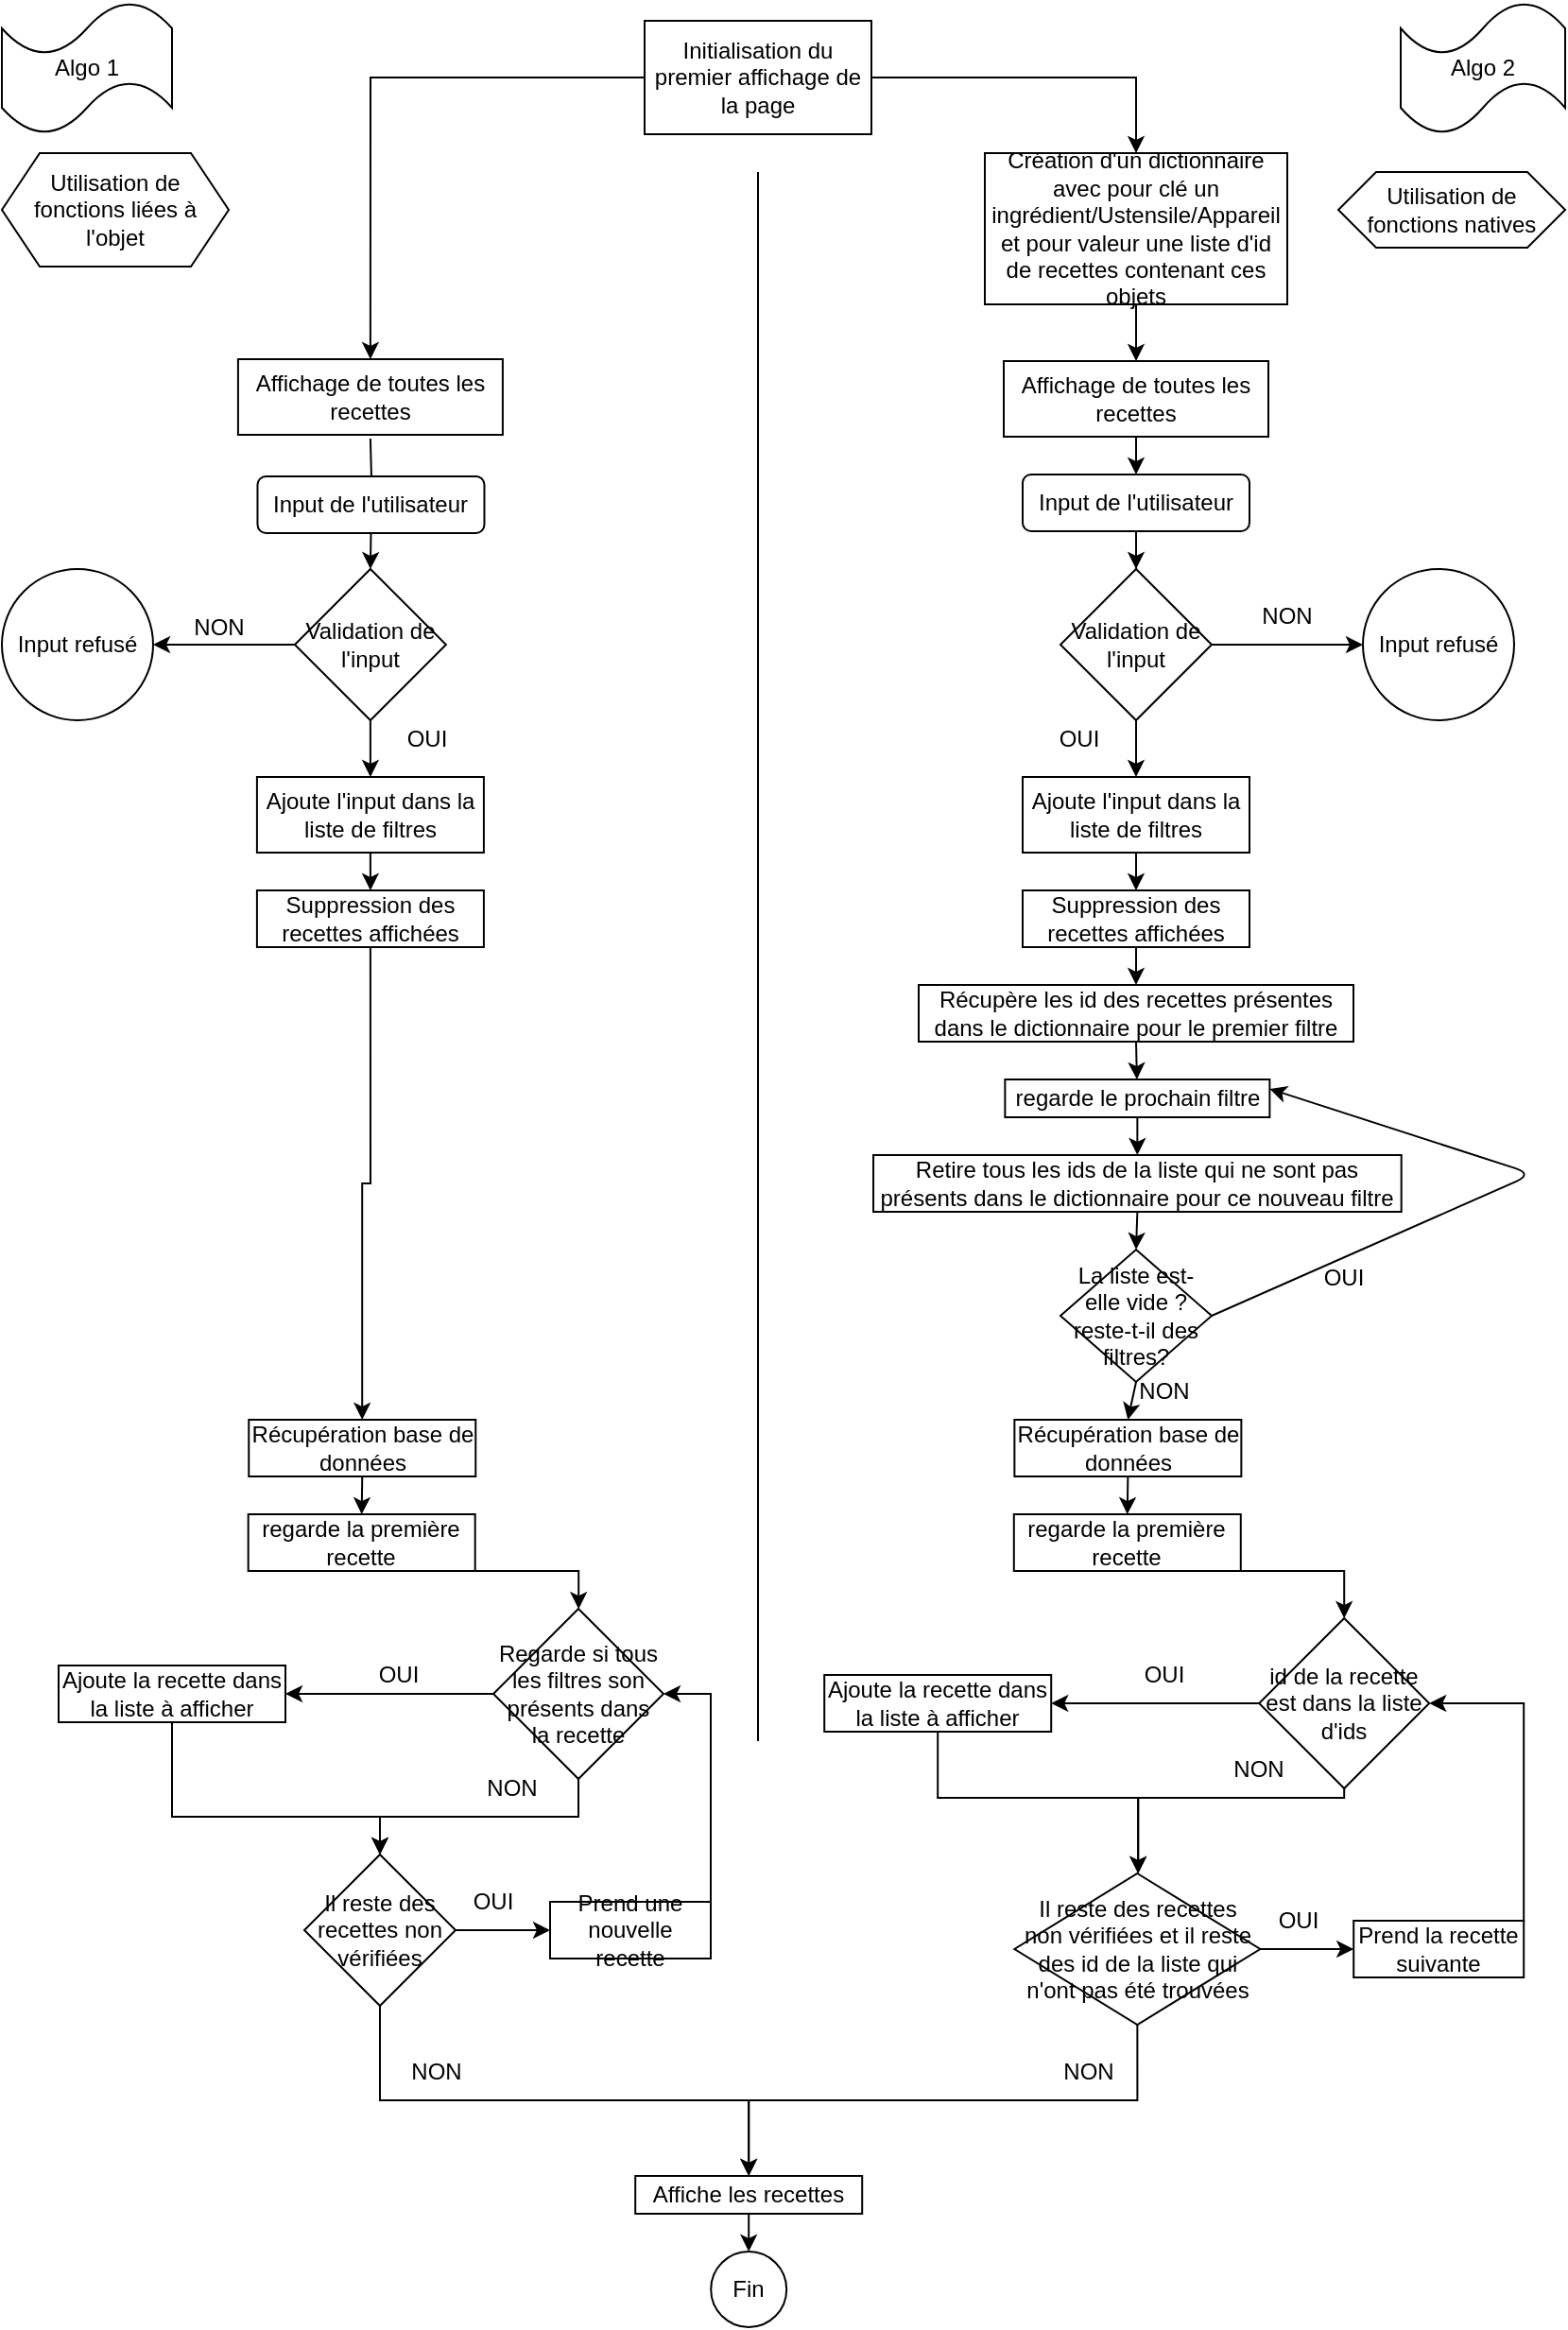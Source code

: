 <mxfile>
    <diagram name="Page-1" id="oObEu-THmnJyNQyAg0bx">
        <mxGraphModel dx="885" dy="438" grid="1" gridSize="10" guides="1" tooltips="1" connect="1" arrows="1" fold="1" page="1" pageScale="1" pageWidth="827" pageHeight="1169" math="0" shadow="0">
            <root>
                <mxCell id="0"/>
                <mxCell id="1" parent="0"/>
                <mxCell id="Otjnma4OZYYBcLAzFUDV-6" style="edgeStyle=orthogonalEdgeStyle;rounded=0;orthogonalLoop=1;jettySize=auto;html=1;exitX=0;exitY=0.5;exitDx=0;exitDy=0;entryX=0.5;entryY=0;entryDx=0;entryDy=0;" parent="1" source="Otjnma4OZYYBcLAzFUDV-1" target="Otjnma4OZYYBcLAzFUDV-8" edge="1">
                    <mxGeometry relative="1" as="geometry">
                        <mxPoint x="200" y="80" as="targetPoint"/>
                    </mxGeometry>
                </mxCell>
                <mxCell id="Otjnma4OZYYBcLAzFUDV-7" style="edgeStyle=orthogonalEdgeStyle;rounded=0;orthogonalLoop=1;jettySize=auto;html=1;exitX=1;exitY=0.5;exitDx=0;exitDy=0;" parent="1" source="Otjnma4OZYYBcLAzFUDV-1" target="Otjnma4OZYYBcLAzFUDV-11" edge="1">
                    <mxGeometry relative="1" as="geometry">
                        <mxPoint x="600" y="80" as="targetPoint"/>
                    </mxGeometry>
                </mxCell>
                <mxCell id="Otjnma4OZYYBcLAzFUDV-1" value="Initialisation du premier affichage de la page" style="rounded=0;whiteSpace=wrap;html=1;" parent="1" vertex="1">
                    <mxGeometry x="340" y="10" width="120" height="60" as="geometry"/>
                </mxCell>
                <mxCell id="Otjnma4OZYYBcLAzFUDV-2" value="" style="endArrow=none;html=1;rounded=0;" parent="1" edge="1">
                    <mxGeometry width="50" height="50" relative="1" as="geometry">
                        <mxPoint x="400" y="920" as="sourcePoint"/>
                        <mxPoint x="400" y="90" as="targetPoint"/>
                    </mxGeometry>
                </mxCell>
                <mxCell id="Otjnma4OZYYBcLAzFUDV-4" value="Algo 2" style="shape=tape;whiteSpace=wrap;html=1;" parent="1" vertex="1">
                    <mxGeometry x="740" width="87" height="70" as="geometry"/>
                </mxCell>
                <mxCell id="Otjnma4OZYYBcLAzFUDV-5" value="Algo 1" style="shape=tape;whiteSpace=wrap;html=1;" parent="1" vertex="1">
                    <mxGeometry width="90" height="70" as="geometry"/>
                </mxCell>
                <mxCell id="Otjnma4OZYYBcLAzFUDV-17" style="edgeStyle=orthogonalEdgeStyle;rounded=0;orthogonalLoop=1;jettySize=auto;html=1;exitX=0.5;exitY=1;exitDx=0;exitDy=0;" parent="1" target="Otjnma4OZYYBcLAzFUDV-18" edge="1">
                    <mxGeometry relative="1" as="geometry">
                        <mxPoint x="195.244" y="281" as="targetPoint"/>
                        <mxPoint x="194.95" y="231" as="sourcePoint"/>
                    </mxGeometry>
                </mxCell>
                <mxCell id="Otjnma4OZYYBcLAzFUDV-8" value="Affichage de toutes les recettes" style="rounded=0;whiteSpace=wrap;html=1;" parent="1" vertex="1">
                    <mxGeometry x="124.95" y="189" width="140" height="40" as="geometry"/>
                </mxCell>
                <mxCell id="Otjnma4OZYYBcLAzFUDV-14" style="edgeStyle=orthogonalEdgeStyle;rounded=0;orthogonalLoop=1;jettySize=auto;html=1;exitX=0.5;exitY=1;exitDx=0;exitDy=0;" parent="1" source="Otjnma4OZYYBcLAzFUDV-11" target="Otjnma4OZYYBcLAzFUDV-15" edge="1">
                    <mxGeometry relative="1" as="geometry">
                        <mxPoint x="600.138" y="220" as="targetPoint"/>
                    </mxGeometry>
                </mxCell>
                <mxCell id="Otjnma4OZYYBcLAzFUDV-11" value="Création d'un dictionnaire avec pour clé un ingrédient/Ustensile/Appareil et pour valeur une liste d'id de recettes contenant ces objets" style="rounded=0;whiteSpace=wrap;html=1;" parent="1" vertex="1">
                    <mxGeometry x="520" y="80" width="160" height="80" as="geometry"/>
                </mxCell>
                <mxCell id="Otjnma4OZYYBcLAzFUDV-19" style="edgeStyle=orthogonalEdgeStyle;rounded=0;orthogonalLoop=1;jettySize=auto;html=1;exitX=0.5;exitY=1;exitDx=0;exitDy=0;entryX=0.5;entryY=0;entryDx=0;entryDy=0;" parent="1" source="Otjnma4OZYYBcLAzFUDV-15" target="Otjnma4OZYYBcLAzFUDV-20" edge="1">
                    <mxGeometry relative="1" as="geometry">
                        <mxPoint x="600" y="250" as="targetPoint"/>
                    </mxGeometry>
                </mxCell>
                <mxCell id="Otjnma4OZYYBcLAzFUDV-15" value="Affichage de toutes les recettes" style="rounded=0;whiteSpace=wrap;html=1;" parent="1" vertex="1">
                    <mxGeometry x="530" y="190" width="140" height="40" as="geometry"/>
                </mxCell>
                <mxCell id="Otjnma4OZYYBcLAzFUDV-23" style="edgeStyle=orthogonalEdgeStyle;rounded=0;orthogonalLoop=1;jettySize=auto;html=1;exitX=0.5;exitY=1;exitDx=0;exitDy=0;entryX=0.5;entryY=0;entryDx=0;entryDy=0;" parent="1" source="Otjnma4OZYYBcLAzFUDV-18" target="Otjnma4OZYYBcLAzFUDV-22" edge="1">
                    <mxGeometry relative="1" as="geometry"/>
                </mxCell>
                <mxCell id="Otjnma4OZYYBcLAzFUDV-18" value="Input de l'utilisateur" style="rounded=1;whiteSpace=wrap;html=1;" parent="1" vertex="1">
                    <mxGeometry x="135.24" y="251" width="120" height="30" as="geometry"/>
                </mxCell>
                <mxCell id="Otjnma4OZYYBcLAzFUDV-24" style="edgeStyle=orthogonalEdgeStyle;rounded=0;orthogonalLoop=1;jettySize=auto;html=1;exitX=0.5;exitY=1;exitDx=0;exitDy=0;" parent="1" source="Otjnma4OZYYBcLAzFUDV-20" target="Otjnma4OZYYBcLAzFUDV-25" edge="1">
                    <mxGeometry relative="1" as="geometry">
                        <mxPoint x="600" y="300" as="targetPoint"/>
                    </mxGeometry>
                </mxCell>
                <mxCell id="Otjnma4OZYYBcLAzFUDV-20" value="Input de l'utilisateur" style="rounded=1;whiteSpace=wrap;html=1;" parent="1" vertex="1">
                    <mxGeometry x="540" y="250" width="120" height="30" as="geometry"/>
                </mxCell>
                <mxCell id="Otjnma4OZYYBcLAzFUDV-26" style="edgeStyle=orthogonalEdgeStyle;rounded=0;orthogonalLoop=1;jettySize=auto;html=1;exitX=0;exitY=0.5;exitDx=0;exitDy=0;entryX=1;entryY=0.5;entryDx=0;entryDy=0;" parent="1" source="Otjnma4OZYYBcLAzFUDV-22" target="Otjnma4OZYYBcLAzFUDV-31" edge="1">
                    <mxGeometry relative="1" as="geometry">
                        <mxPoint x="74.95" y="351" as="targetPoint"/>
                    </mxGeometry>
                </mxCell>
                <mxCell id="Otjnma4OZYYBcLAzFUDV-29" style="edgeStyle=orthogonalEdgeStyle;rounded=0;orthogonalLoop=1;jettySize=auto;html=1;exitX=0.5;exitY=1;exitDx=0;exitDy=0;entryX=0.5;entryY=0;entryDx=0;entryDy=0;" parent="1" source="Otjnma4OZYYBcLAzFUDV-22" target="Otjnma4OZYYBcLAzFUDV-42" edge="1">
                    <mxGeometry relative="1" as="geometry">
                        <mxPoint x="194.95" y="431" as="targetPoint"/>
                    </mxGeometry>
                </mxCell>
                <mxCell id="Otjnma4OZYYBcLAzFUDV-22" value="Validation de l'input" style="rhombus;whiteSpace=wrap;html=1;" parent="1" vertex="1">
                    <mxGeometry x="154.95" y="300" width="80" height="80" as="geometry"/>
                </mxCell>
                <mxCell id="C8F3fwDgA8m-oNO4tFpo-1" style="edgeStyle=orthogonalEdgeStyle;rounded=0;orthogonalLoop=1;jettySize=auto;html=1;exitX=1;exitY=0.5;exitDx=0;exitDy=0;" parent="1" source="Otjnma4OZYYBcLAzFUDV-25" target="C8F3fwDgA8m-oNO4tFpo-2" edge="1">
                    <mxGeometry relative="1" as="geometry">
                        <mxPoint x="720" y="340" as="targetPoint"/>
                    </mxGeometry>
                </mxCell>
                <mxCell id="C8F3fwDgA8m-oNO4tFpo-5" style="edgeStyle=orthogonalEdgeStyle;rounded=0;orthogonalLoop=1;jettySize=auto;html=1;exitX=0.5;exitY=1;exitDx=0;exitDy=0;entryX=0.5;entryY=0;entryDx=0;entryDy=0;" parent="1" source="Otjnma4OZYYBcLAzFUDV-25" target="C8F3fwDgA8m-oNO4tFpo-6" edge="1">
                    <mxGeometry relative="1" as="geometry">
                        <mxPoint x="600" y="410" as="targetPoint"/>
                    </mxGeometry>
                </mxCell>
                <mxCell id="Otjnma4OZYYBcLAzFUDV-25" value="Validation de l'input" style="rhombus;whiteSpace=wrap;html=1;" parent="1" vertex="1">
                    <mxGeometry x="560" y="300" width="80" height="80" as="geometry"/>
                </mxCell>
                <mxCell id="Otjnma4OZYYBcLAzFUDV-28" value="NON" style="text;html=1;strokeColor=none;fillColor=none;align=center;verticalAlign=middle;whiteSpace=wrap;rounded=0;" parent="1" vertex="1">
                    <mxGeometry x="84.95" y="321" width="60" height="20" as="geometry"/>
                </mxCell>
                <mxCell id="Otjnma4OZYYBcLAzFUDV-30" value="OUI" style="text;html=1;strokeColor=none;fillColor=none;align=center;verticalAlign=middle;whiteSpace=wrap;rounded=0;" parent="1" vertex="1">
                    <mxGeometry x="194.95" y="375" width="60" height="30" as="geometry"/>
                </mxCell>
                <mxCell id="Otjnma4OZYYBcLAzFUDV-31" value="Input refusé" style="ellipse;whiteSpace=wrap;html=1;aspect=fixed;" parent="1" vertex="1">
                    <mxGeometry y="300" width="80" height="80" as="geometry"/>
                </mxCell>
                <mxCell id="Otjnma4OZYYBcLAzFUDV-35" style="edgeStyle=orthogonalEdgeStyle;rounded=0;orthogonalLoop=1;jettySize=auto;html=1;exitX=0.5;exitY=1;exitDx=0;exitDy=0;" parent="1" source="Otjnma4OZYYBcLAzFUDV-34" target="Otjnma4OZYYBcLAzFUDV-38" edge="1">
                    <mxGeometry relative="1" as="geometry">
                        <mxPoint x="195.516" y="531" as="targetPoint"/>
                    </mxGeometry>
                </mxCell>
                <mxCell id="Otjnma4OZYYBcLAzFUDV-34" value="Suppression des recettes affichées" style="rounded=0;whiteSpace=wrap;html=1;" parent="1" vertex="1">
                    <mxGeometry x="134.95" y="470" width="120" height="30" as="geometry"/>
                </mxCell>
                <mxCell id="Otjnma4OZYYBcLAzFUDV-40" style="edgeStyle=orthogonalEdgeStyle;rounded=0;orthogonalLoop=1;jettySize=auto;html=1;exitX=0.5;exitY=1;exitDx=0;exitDy=0;entryX=0.5;entryY=0;entryDx=0;entryDy=0;" parent="1" source="Otjnma4OZYYBcLAzFUDV-38" target="Otjnma4OZYYBcLAzFUDV-39" edge="1">
                    <mxGeometry relative="1" as="geometry"/>
                </mxCell>
                <mxCell id="Otjnma4OZYYBcLAzFUDV-38" value="Récupération base de données" style="rounded=0;whiteSpace=wrap;html=1;" parent="1" vertex="1">
                    <mxGeometry x="130.63" y="750" width="120" height="30" as="geometry"/>
                </mxCell>
                <mxCell id="Otjnma4OZYYBcLAzFUDV-44" style="edgeStyle=orthogonalEdgeStyle;rounded=0;orthogonalLoop=1;jettySize=auto;html=1;exitX=0.5;exitY=1;exitDx=0;exitDy=0;" parent="1" source="Otjnma4OZYYBcLAzFUDV-39" target="Otjnma4OZYYBcLAzFUDV-45" edge="1">
                    <mxGeometry relative="1" as="geometry">
                        <mxPoint x="190.63" y="791.0" as="targetPoint"/>
                        <Array as="points">
                            <mxPoint x="305.1" y="830"/>
                        </Array>
                    </mxGeometry>
                </mxCell>
                <mxCell id="Otjnma4OZYYBcLAzFUDV-39" value="regarde la première recette" style="rounded=0;whiteSpace=wrap;html=1;" parent="1" vertex="1">
                    <mxGeometry x="130.34" y="800" width="120" height="30" as="geometry"/>
                </mxCell>
                <mxCell id="Otjnma4OZYYBcLAzFUDV-43" style="edgeStyle=orthogonalEdgeStyle;rounded=0;orthogonalLoop=1;jettySize=auto;html=1;exitX=0.5;exitY=1;exitDx=0;exitDy=0;entryX=0.5;entryY=0;entryDx=0;entryDy=0;" parent="1" source="Otjnma4OZYYBcLAzFUDV-42" target="Otjnma4OZYYBcLAzFUDV-34" edge="1">
                    <mxGeometry relative="1" as="geometry"/>
                </mxCell>
                <mxCell id="Otjnma4OZYYBcLAzFUDV-42" value="Ajoute l'input dans la liste de filtres" style="rounded=0;whiteSpace=wrap;html=1;" parent="1" vertex="1">
                    <mxGeometry x="134.95" y="410" width="120" height="40" as="geometry"/>
                </mxCell>
                <mxCell id="Otjnma4OZYYBcLAzFUDV-46" style="edgeStyle=orthogonalEdgeStyle;rounded=0;orthogonalLoop=1;jettySize=auto;html=1;exitX=0;exitY=0.5;exitDx=0;exitDy=0;" parent="1" source="Otjnma4OZYYBcLAzFUDV-45" target="Otjnma4OZYYBcLAzFUDV-48" edge="1">
                    <mxGeometry relative="1" as="geometry">
                        <mxPoint x="150.0" y="895" as="targetPoint"/>
                    </mxGeometry>
                </mxCell>
                <mxCell id="Otjnma4OZYYBcLAzFUDV-47" style="edgeStyle=orthogonalEdgeStyle;rounded=0;orthogonalLoop=1;jettySize=auto;html=1;exitX=0.5;exitY=1;exitDx=0;exitDy=0;" parent="1" source="Otjnma4OZYYBcLAzFUDV-45" target="Otjnma4OZYYBcLAzFUDV-51" edge="1">
                    <mxGeometry relative="1" as="geometry">
                        <mxPoint x="230.0" y="980" as="targetPoint"/>
                    </mxGeometry>
                </mxCell>
                <mxCell id="Otjnma4OZYYBcLAzFUDV-45" value="Regarde si tous les filtres son présents dans la recette" style="rhombus;whiteSpace=wrap;html=1;" parent="1" vertex="1">
                    <mxGeometry x="260" y="850" width="90" height="90" as="geometry"/>
                </mxCell>
                <mxCell id="Otjnma4OZYYBcLAzFUDV-52" style="edgeStyle=orthogonalEdgeStyle;rounded=0;orthogonalLoop=1;jettySize=auto;html=1;exitX=0.5;exitY=1;exitDx=0;exitDy=0;entryX=0.5;entryY=0;entryDx=0;entryDy=0;" parent="1" source="Otjnma4OZYYBcLAzFUDV-48" target="Otjnma4OZYYBcLAzFUDV-51" edge="1">
                    <mxGeometry relative="1" as="geometry">
                        <Array as="points">
                            <mxPoint x="90" y="960"/>
                            <mxPoint x="200.0" y="960"/>
                        </Array>
                    </mxGeometry>
                </mxCell>
                <mxCell id="Otjnma4OZYYBcLAzFUDV-48" value="Ajoute la recette dans la liste à afficher" style="rounded=0;whiteSpace=wrap;html=1;" parent="1" vertex="1">
                    <mxGeometry x="30.0" y="880" width="120" height="30" as="geometry"/>
                </mxCell>
                <mxCell id="Otjnma4OZYYBcLAzFUDV-49" value="OUI" style="text;html=1;strokeColor=none;fillColor=none;align=center;verticalAlign=middle;whiteSpace=wrap;rounded=0;" parent="1" vertex="1">
                    <mxGeometry x="180.0" y="870" width="60" height="30" as="geometry"/>
                </mxCell>
                <mxCell id="Otjnma4OZYYBcLAzFUDV-55" style="edgeStyle=orthogonalEdgeStyle;rounded=0;orthogonalLoop=1;jettySize=auto;html=1;exitX=1;exitY=0.5;exitDx=0;exitDy=0;" parent="1" source="Otjnma4OZYYBcLAzFUDV-51" target="Otjnma4OZYYBcLAzFUDV-56" edge="1">
                    <mxGeometry relative="1" as="geometry">
                        <mxPoint x="280" y="1020.333" as="targetPoint"/>
                    </mxGeometry>
                </mxCell>
                <mxCell id="Otjnma4OZYYBcLAzFUDV-59" style="edgeStyle=orthogonalEdgeStyle;rounded=0;orthogonalLoop=1;jettySize=auto;html=1;exitX=0.5;exitY=1;exitDx=0;exitDy=0;entryX=0.5;entryY=0;entryDx=0;entryDy=0;" parent="1" source="Otjnma4OZYYBcLAzFUDV-51" target="Otjnma4OZYYBcLAzFUDV-60" edge="1">
                    <mxGeometry relative="1" as="geometry">
                        <mxPoint x="400" y="1140" as="targetPoint"/>
                        <Array as="points">
                            <mxPoint x="200" y="1110"/>
                            <mxPoint x="395" y="1110"/>
                        </Array>
                    </mxGeometry>
                </mxCell>
                <mxCell id="Otjnma4OZYYBcLAzFUDV-51" value="Il reste des recettes non vérifiées" style="rhombus;whiteSpace=wrap;html=1;" parent="1" vertex="1">
                    <mxGeometry x="160.0" y="980" width="80" height="80" as="geometry"/>
                </mxCell>
                <mxCell id="Otjnma4OZYYBcLAzFUDV-53" value="NON" style="text;html=1;strokeColor=none;fillColor=none;align=center;verticalAlign=middle;whiteSpace=wrap;rounded=0;" parent="1" vertex="1">
                    <mxGeometry x="240" y="930" width="60" height="30" as="geometry"/>
                </mxCell>
                <mxCell id="Otjnma4OZYYBcLAzFUDV-57" style="edgeStyle=orthogonalEdgeStyle;rounded=0;orthogonalLoop=1;jettySize=auto;html=1;exitX=1;exitY=0;exitDx=0;exitDy=0;entryX=1;entryY=0.5;entryDx=0;entryDy=0;" parent="1" source="Otjnma4OZYYBcLAzFUDV-56" target="Otjnma4OZYYBcLAzFUDV-45" edge="1">
                    <mxGeometry relative="1" as="geometry">
                        <Array as="points">
                            <mxPoint x="375.1" y="895"/>
                        </Array>
                    </mxGeometry>
                </mxCell>
                <mxCell id="Otjnma4OZYYBcLAzFUDV-56" value="Prend une nouvelle recette" style="rounded=0;whiteSpace=wrap;html=1;" parent="1" vertex="1">
                    <mxGeometry x="290" y="1005" width="85" height="30" as="geometry"/>
                </mxCell>
                <mxCell id="Otjnma4OZYYBcLAzFUDV-58" value="OUI" style="text;html=1;strokeColor=none;fillColor=none;align=center;verticalAlign=middle;whiteSpace=wrap;rounded=0;" parent="1" vertex="1">
                    <mxGeometry x="230.0" y="990" width="60" height="30" as="geometry"/>
                </mxCell>
                <mxCell id="Otjnma4OZYYBcLAzFUDV-62" style="edgeStyle=orthogonalEdgeStyle;rounded=0;orthogonalLoop=1;jettySize=auto;html=1;exitX=0.5;exitY=1;exitDx=0;exitDy=0;entryX=0.5;entryY=0;entryDx=0;entryDy=0;" parent="1" source="Otjnma4OZYYBcLAzFUDV-60" target="Otjnma4OZYYBcLAzFUDV-64" edge="1">
                    <mxGeometry relative="1" as="geometry">
                        <mxPoint x="395.1" y="1190" as="targetPoint"/>
                    </mxGeometry>
                </mxCell>
                <mxCell id="Otjnma4OZYYBcLAzFUDV-60" value="Affiche les recettes" style="rounded=0;whiteSpace=wrap;html=1;" parent="1" vertex="1">
                    <mxGeometry x="335.1" y="1150" width="120" height="20" as="geometry"/>
                </mxCell>
                <mxCell id="Otjnma4OZYYBcLAzFUDV-64" value="Fin" style="ellipse;whiteSpace=wrap;html=1;aspect=fixed;" parent="1" vertex="1">
                    <mxGeometry x="375.1" y="1190" width="40" height="40" as="geometry"/>
                </mxCell>
                <mxCell id="C8F3fwDgA8m-oNO4tFpo-2" value="Input refusé" style="ellipse;whiteSpace=wrap;html=1;aspect=fixed;" parent="1" vertex="1">
                    <mxGeometry x="720" y="300" width="80" height="80" as="geometry"/>
                </mxCell>
                <mxCell id="C8F3fwDgA8m-oNO4tFpo-4" value="NON" style="text;html=1;strokeColor=none;fillColor=none;align=center;verticalAlign=middle;whiteSpace=wrap;rounded=0;" parent="1" vertex="1">
                    <mxGeometry x="650" y="310" width="60" height="30" as="geometry"/>
                </mxCell>
                <mxCell id="C8F3fwDgA8m-oNO4tFpo-11" style="edgeStyle=orthogonalEdgeStyle;rounded=0;orthogonalLoop=1;jettySize=auto;html=1;exitX=0.5;exitY=1;exitDx=0;exitDy=0;entryX=0.5;entryY=0;entryDx=0;entryDy=0;" parent="1" source="C8F3fwDgA8m-oNO4tFpo-6" target="C8F3fwDgA8m-oNO4tFpo-10" edge="1">
                    <mxGeometry relative="1" as="geometry"/>
                </mxCell>
                <mxCell id="C8F3fwDgA8m-oNO4tFpo-6" value="Ajoute l'input dans la liste de filtres" style="rounded=0;whiteSpace=wrap;html=1;" parent="1" vertex="1">
                    <mxGeometry x="540" y="410" width="120" height="40" as="geometry"/>
                </mxCell>
                <mxCell id="C8F3fwDgA8m-oNO4tFpo-8" value="OUI" style="text;html=1;strokeColor=none;fillColor=none;align=center;verticalAlign=middle;whiteSpace=wrap;rounded=0;" parent="1" vertex="1">
                    <mxGeometry x="540" y="380" width="60" height="20" as="geometry"/>
                </mxCell>
                <mxCell id="C8F3fwDgA8m-oNO4tFpo-14" style="edgeStyle=orthogonalEdgeStyle;rounded=0;orthogonalLoop=1;jettySize=auto;html=1;exitX=0.5;exitY=1;exitDx=0;exitDy=0;entryX=0.5;entryY=0;entryDx=0;entryDy=0;" parent="1" source="C8F3fwDgA8m-oNO4tFpo-10" target="C8F3fwDgA8m-oNO4tFpo-13" edge="1">
                    <mxGeometry relative="1" as="geometry"/>
                </mxCell>
                <mxCell id="C8F3fwDgA8m-oNO4tFpo-10" value="Suppression des recettes affichées" style="rounded=0;whiteSpace=wrap;html=1;" parent="1" vertex="1">
                    <mxGeometry x="540" y="470" width="120" height="30" as="geometry"/>
                </mxCell>
                <mxCell id="3" style="edgeStyle=none;html=1;exitX=0.5;exitY=1;exitDx=0;exitDy=0;" edge="1" parent="1" source="C8F3fwDgA8m-oNO4tFpo-13" target="4">
                    <mxGeometry relative="1" as="geometry">
                        <mxPoint x="600" y="560" as="targetPoint"/>
                    </mxGeometry>
                </mxCell>
                <mxCell id="C8F3fwDgA8m-oNO4tFpo-13" value="Récupère les id des recettes présentes dans le dictionnaire pour le premier filtre" style="rounded=0;whiteSpace=wrap;html=1;" parent="1" vertex="1">
                    <mxGeometry x="485" y="520" width="230" height="30" as="geometry"/>
                </mxCell>
                <mxCell id="C8F3fwDgA8m-oNO4tFpo-16" style="edgeStyle=orthogonalEdgeStyle;rounded=0;orthogonalLoop=1;jettySize=auto;html=1;exitX=0.5;exitY=1;exitDx=0;exitDy=0;entryX=0.5;entryY=0;entryDx=0;entryDy=0;" parent="1" source="C8F3fwDgA8m-oNO4tFpo-17" target="C8F3fwDgA8m-oNO4tFpo-19" edge="1">
                    <mxGeometry relative="1" as="geometry"/>
                </mxCell>
                <mxCell id="C8F3fwDgA8m-oNO4tFpo-17" value="Récupération base de données" style="rounded=0;whiteSpace=wrap;html=1;" parent="1" vertex="1">
                    <mxGeometry x="535.68" y="750" width="120" height="30" as="geometry"/>
                </mxCell>
                <mxCell id="C8F3fwDgA8m-oNO4tFpo-18" style="edgeStyle=orthogonalEdgeStyle;rounded=0;orthogonalLoop=1;jettySize=auto;html=1;exitX=0.5;exitY=1;exitDx=0;exitDy=0;" parent="1" source="C8F3fwDgA8m-oNO4tFpo-19" target="C8F3fwDgA8m-oNO4tFpo-22" edge="1">
                    <mxGeometry relative="1" as="geometry">
                        <mxPoint x="595.68" y="835.0" as="targetPoint"/>
                        <Array as="points">
                            <mxPoint x="710.1" y="830"/>
                        </Array>
                    </mxGeometry>
                </mxCell>
                <mxCell id="C8F3fwDgA8m-oNO4tFpo-19" value="regarde la première recette" style="rounded=0;whiteSpace=wrap;html=1;" parent="1" vertex="1">
                    <mxGeometry x="535.39" y="800" width="120" height="30" as="geometry"/>
                </mxCell>
                <mxCell id="C8F3fwDgA8m-oNO4tFpo-20" style="edgeStyle=orthogonalEdgeStyle;rounded=0;orthogonalLoop=1;jettySize=auto;html=1;exitX=0;exitY=0.5;exitDx=0;exitDy=0;entryX=1;entryY=0.5;entryDx=0;entryDy=0;" parent="1" source="C8F3fwDgA8m-oNO4tFpo-22" target="C8F3fwDgA8m-oNO4tFpo-26" edge="1">
                    <mxGeometry relative="1" as="geometry">
                        <mxPoint x="555.1" y="900" as="targetPoint"/>
                    </mxGeometry>
                </mxCell>
                <mxCell id="C8F3fwDgA8m-oNO4tFpo-21" style="edgeStyle=orthogonalEdgeStyle;rounded=0;orthogonalLoop=1;jettySize=auto;html=1;exitX=0.5;exitY=1;exitDx=0;exitDy=0;entryX=0.5;entryY=0;entryDx=0;entryDy=0;" parent="1" source="C8F3fwDgA8m-oNO4tFpo-22" target="C8F3fwDgA8m-oNO4tFpo-27" edge="1">
                    <mxGeometry relative="1" as="geometry">
                        <mxPoint x="605.1" y="985" as="targetPoint"/>
                        <Array as="points">
                            <mxPoint x="710.1" y="950"/>
                            <mxPoint x="601.1" y="950"/>
                            <mxPoint x="601.1" y="990"/>
                        </Array>
                    </mxGeometry>
                </mxCell>
                <mxCell id="C8F3fwDgA8m-oNO4tFpo-22" value="id de la recette est dans la liste d'ids" style="rhombus;whiteSpace=wrap;html=1;" parent="1" vertex="1">
                    <mxGeometry x="665.1" y="855" width="90" height="90" as="geometry"/>
                </mxCell>
                <mxCell id="C8F3fwDgA8m-oNO4tFpo-23" style="edgeStyle=orthogonalEdgeStyle;rounded=0;orthogonalLoop=1;jettySize=auto;html=1;entryX=0.5;entryY=0;entryDx=0;entryDy=0;exitX=0.5;exitY=1;exitDx=0;exitDy=0;" parent="1" source="C8F3fwDgA8m-oNO4tFpo-26" target="C8F3fwDgA8m-oNO4tFpo-27" edge="1">
                    <mxGeometry relative="1" as="geometry">
                        <mxPoint x="495.1" y="920" as="sourcePoint"/>
                        <mxPoint x="605.1" y="985" as="targetPoint"/>
                        <Array as="points">
                            <mxPoint x="495.1" y="950"/>
                            <mxPoint x="601.1" y="950"/>
                            <mxPoint x="601.1" y="990"/>
                        </Array>
                    </mxGeometry>
                </mxCell>
                <mxCell id="C8F3fwDgA8m-oNO4tFpo-24" value="OUI" style="text;html=1;strokeColor=none;fillColor=none;align=center;verticalAlign=middle;whiteSpace=wrap;rounded=0;" parent="1" vertex="1">
                    <mxGeometry x="585.1" y="870" width="60" height="30" as="geometry"/>
                </mxCell>
                <mxCell id="C8F3fwDgA8m-oNO4tFpo-25" value="NON" style="text;html=1;strokeColor=none;fillColor=none;align=center;verticalAlign=middle;whiteSpace=wrap;rounded=0;" parent="1" vertex="1">
                    <mxGeometry x="635.1" y="920" width="60" height="30" as="geometry"/>
                </mxCell>
                <mxCell id="C8F3fwDgA8m-oNO4tFpo-26" value="Ajoute la recette dans la liste à afficher" style="rounded=0;whiteSpace=wrap;html=1;" parent="1" vertex="1">
                    <mxGeometry x="435.1" y="885" width="120" height="30" as="geometry"/>
                </mxCell>
                <mxCell id="C8F3fwDgA8m-oNO4tFpo-29" style="edgeStyle=orthogonalEdgeStyle;rounded=0;orthogonalLoop=1;jettySize=auto;html=1;exitX=1;exitY=0.5;exitDx=0;exitDy=0;" parent="1" source="C8F3fwDgA8m-oNO4tFpo-27" target="C8F3fwDgA8m-oNO4tFpo-30" edge="1">
                    <mxGeometry relative="1" as="geometry">
                        <mxPoint x="715.1" y="1030.034" as="targetPoint"/>
                    </mxGeometry>
                </mxCell>
                <mxCell id="C8F3fwDgA8m-oNO4tFpo-33" style="edgeStyle=orthogonalEdgeStyle;rounded=0;orthogonalLoop=1;jettySize=auto;html=1;exitX=0.5;exitY=1;exitDx=0;exitDy=0;entryX=0.5;entryY=0;entryDx=0;entryDy=0;" parent="1" source="C8F3fwDgA8m-oNO4tFpo-27" target="Otjnma4OZYYBcLAzFUDV-60" edge="1">
                    <mxGeometry relative="1" as="geometry">
                        <mxPoint x="620" y="950" as="targetPoint"/>
                    </mxGeometry>
                </mxCell>
                <mxCell id="C8F3fwDgA8m-oNO4tFpo-27" value="Il reste des recettes non vérifiées et il reste des id de la liste qui n'ont pas été trouvées" style="rhombus;whiteSpace=wrap;html=1;" parent="1" vertex="1">
                    <mxGeometry x="535.68" y="990" width="130" height="80" as="geometry"/>
                </mxCell>
                <mxCell id="C8F3fwDgA8m-oNO4tFpo-28" value="NON" style="text;html=1;strokeColor=none;fillColor=none;align=center;verticalAlign=middle;whiteSpace=wrap;rounded=0;" parent="1" vertex="1">
                    <mxGeometry x="200.05" y="1080" width="60" height="30" as="geometry"/>
                </mxCell>
                <mxCell id="C8F3fwDgA8m-oNO4tFpo-32" style="edgeStyle=orthogonalEdgeStyle;rounded=0;orthogonalLoop=1;jettySize=auto;html=1;exitX=0.5;exitY=0;exitDx=0;exitDy=0;entryX=1;entryY=0.5;entryDx=0;entryDy=0;" parent="1" source="C8F3fwDgA8m-oNO4tFpo-30" target="C8F3fwDgA8m-oNO4tFpo-22" edge="1">
                    <mxGeometry relative="1" as="geometry">
                        <Array as="points">
                            <mxPoint x="805.1" y="1015"/>
                            <mxPoint x="805.1" y="900"/>
                        </Array>
                    </mxGeometry>
                </mxCell>
                <mxCell id="C8F3fwDgA8m-oNO4tFpo-30" value="Prend la recette suivante" style="rounded=0;whiteSpace=wrap;html=1;" parent="1" vertex="1">
                    <mxGeometry x="715.1" y="1015" width="90" height="30" as="geometry"/>
                </mxCell>
                <mxCell id="C8F3fwDgA8m-oNO4tFpo-31" value="OUI" style="text;html=1;strokeColor=none;fillColor=none;align=center;verticalAlign=middle;whiteSpace=wrap;rounded=0;" parent="1" vertex="1">
                    <mxGeometry x="655.68" y="1000" width="60" height="30" as="geometry"/>
                </mxCell>
                <mxCell id="C8F3fwDgA8m-oNO4tFpo-36" value="NON" style="text;html=1;strokeColor=none;fillColor=none;align=center;verticalAlign=middle;whiteSpace=wrap;rounded=0;" parent="1" vertex="1">
                    <mxGeometry x="545.1" y="1080" width="60" height="30" as="geometry"/>
                </mxCell>
                <mxCell id="6" style="edgeStyle=none;html=1;exitX=0.5;exitY=1;exitDx=0;exitDy=0;entryX=0.5;entryY=0;entryDx=0;entryDy=0;" edge="1" parent="1" source="4" target="5">
                    <mxGeometry relative="1" as="geometry"/>
                </mxCell>
                <mxCell id="4" value="regarde le prochain filtre" style="rounded=0;whiteSpace=wrap;html=1;" vertex="1" parent="1">
                    <mxGeometry x="530.68" y="570" width="140" height="20" as="geometry"/>
                </mxCell>
                <mxCell id="9" style="edgeStyle=none;html=1;exitX=0.5;exitY=1;exitDx=0;exitDy=0;entryX=0.5;entryY=0;entryDx=0;entryDy=0;" edge="1" parent="1" source="5" target="8">
                    <mxGeometry relative="1" as="geometry"/>
                </mxCell>
                <mxCell id="5" value="Retire tous les ids de la liste qui ne sont pas présents dans le dictionnaire pour ce nouveau filtre" style="rounded=0;whiteSpace=wrap;html=1;" vertex="1" parent="1">
                    <mxGeometry x="461.02" y="610" width="279.32" height="30" as="geometry"/>
                </mxCell>
                <mxCell id="10" style="edgeStyle=none;html=1;exitX=1;exitY=0.5;exitDx=0;exitDy=0;entryX=1;entryY=0.25;entryDx=0;entryDy=0;" edge="1" parent="1" source="8" target="4">
                    <mxGeometry relative="1" as="geometry">
                        <Array as="points">
                            <mxPoint x="810" y="620"/>
                        </Array>
                    </mxGeometry>
                </mxCell>
                <mxCell id="12" style="edgeStyle=none;html=1;exitX=0.5;exitY=1;exitDx=0;exitDy=0;entryX=0.5;entryY=0;entryDx=0;entryDy=0;" edge="1" parent="1" source="8" target="C8F3fwDgA8m-oNO4tFpo-17">
                    <mxGeometry relative="1" as="geometry"/>
                </mxCell>
                <mxCell id="8" value="La liste est-elle vide ? reste-t-il des filtres?" style="rhombus;whiteSpace=wrap;html=1;" vertex="1" parent="1">
                    <mxGeometry x="560" y="660" width="80" height="70" as="geometry"/>
                </mxCell>
                <mxCell id="11" value="OUI" style="text;html=1;strokeColor=none;fillColor=none;align=center;verticalAlign=middle;whiteSpace=wrap;rounded=0;" vertex="1" parent="1">
                    <mxGeometry x="680.34" y="660" width="60" height="30" as="geometry"/>
                </mxCell>
                <mxCell id="13" value="NON" style="text;html=1;strokeColor=none;fillColor=none;align=center;verticalAlign=middle;whiteSpace=wrap;rounded=0;" vertex="1" parent="1">
                    <mxGeometry x="585.1" y="720" width="60" height="30" as="geometry"/>
                </mxCell>
                <mxCell id="15" value="Utilisation de fonctions liées à l'objet" style="shape=hexagon;perimeter=hexagonPerimeter2;whiteSpace=wrap;html=1;fixedSize=1;" vertex="1" parent="1">
                    <mxGeometry y="80" width="120" height="60" as="geometry"/>
                </mxCell>
                <mxCell id="16" value="Utilisation de fonctions natives" style="shape=hexagon;perimeter=hexagonPerimeter2;whiteSpace=wrap;html=1;fixedSize=1;" vertex="1" parent="1">
                    <mxGeometry x="707" y="90" width="120" height="40" as="geometry"/>
                </mxCell>
            </root>
        </mxGraphModel>
    </diagram>
</mxfile>